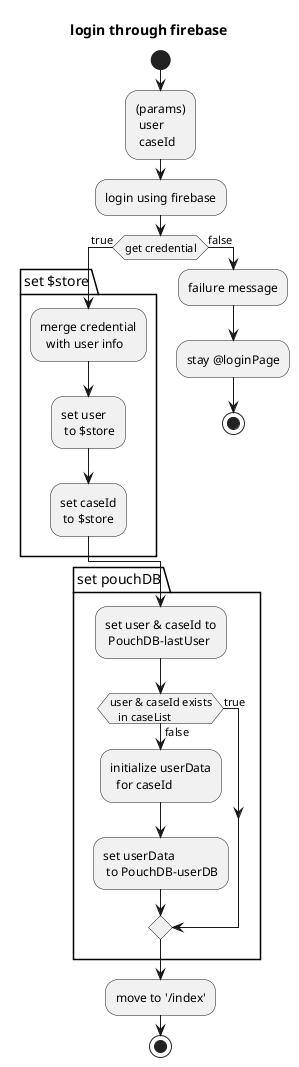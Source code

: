 @startuml
title login through firebase

start

:(params)
 user
 caseId;

:login using firebase;
if (get credential) then (true)
  package "set $store" {
    :merge credential
      with user info;
    :set user
     to $store;
    :set caseId
     to $store;
  }
else (false)
  :failure message;
  :stay @loginPage;
  stop
endif

package "set pouchDB" {
  :set user & caseId to
   PouchDB-lastUser;

  if (user & caseId exists
   in caseList) then (true)

  else (false)
    :initialize userData
      for caseId;
    :set userData
     to PouchDB-userDB;
  endif
}

:move to '/index';

stop

@enduml
